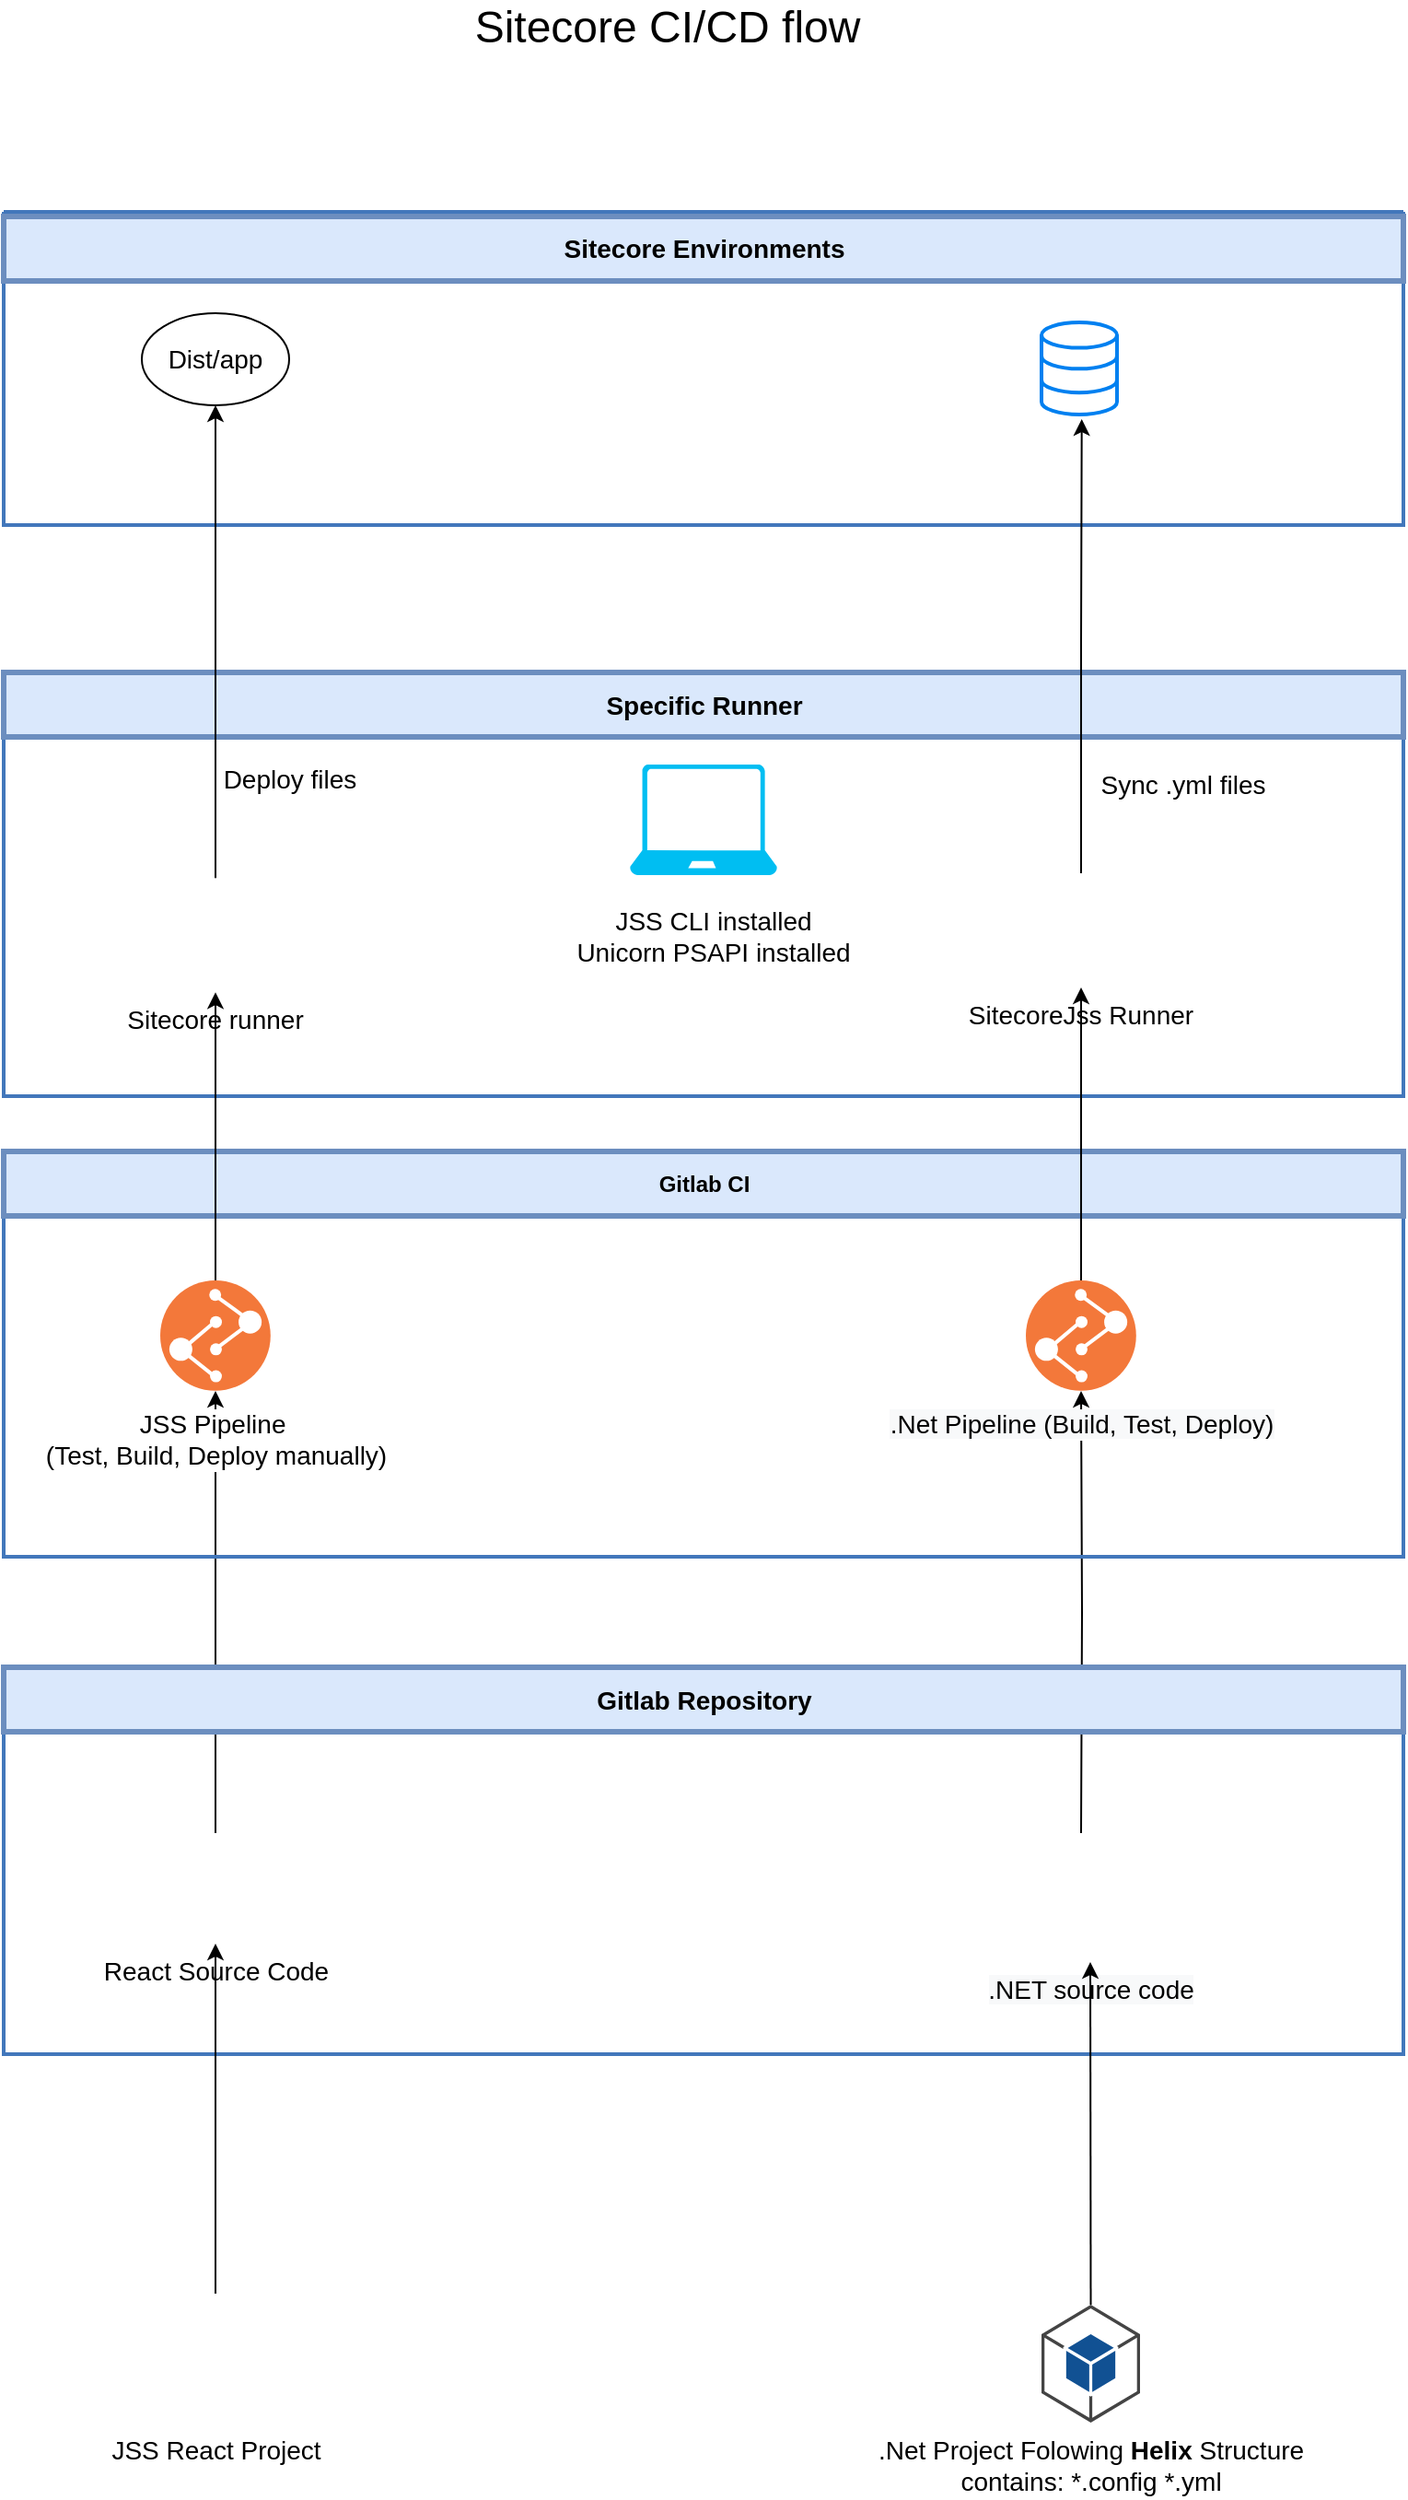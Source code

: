 <mxfile version="13.1.11" type="github">
  <diagram id="YMeWcaonRKde9pnVvLDv" name="Page-1">
    <mxGraphModel dx="1426" dy="702" grid="1" gridSize="10" guides="1" tooltips="1" connect="1" arrows="1" fold="1" page="1" pageScale="1" pageWidth="850" pageHeight="1100" math="0" shadow="0">
      <root>
        <mxCell id="0" />
        <mxCell id="1" parent="0" />
        <mxCell id="kvG1uGzXW2yJ7lgL80eX-1" value="" style="swimlane;shadow=0;labelBackgroundColor=#007FFF;strokeColor=#4277BB;fillColor=none;gradientColor=none;fontColor=#000000;align=right;collapsible=0;startSize=0;strokeWidth=2;swimlaneFillColor=none;" vertex="1" parent="1">
          <mxGeometry x="40" y="160" width="760" height="170" as="geometry" />
        </mxCell>
        <mxCell id="kvG1uGzXW2yJ7lgL80eX-2" value="&lt;font style=&quot;font-size: 14px&quot;&gt;Sitecore Environments&lt;/font&gt;" style="text;html=1;align=center;verticalAlign=middle;shadow=0;dashed=0;strokeColor=#6c8ebf;fillColor=#dae8fc;labelBackgroundColor=none;fontStyle=1;fontSize=12;spacingLeft=0;strokeWidth=3;" vertex="1" parent="kvG1uGzXW2yJ7lgL80eX-1">
          <mxGeometry y="2.5" width="760" height="35" as="geometry" />
        </mxCell>
        <mxCell id="kvG1uGzXW2yJ7lgL80eX-48" value="&lt;font style=&quot;font-size: 14px&quot;&gt;Dist/app&lt;/font&gt;" style="ellipse;whiteSpace=wrap;html=1;" vertex="1" parent="kvG1uGzXW2yJ7lgL80eX-1">
          <mxGeometry x="75" y="55" width="80" height="50" as="geometry" />
        </mxCell>
        <mxCell id="kvG1uGzXW2yJ7lgL80eX-66" value="" style="html=1;verticalLabelPosition=bottom;align=center;labelBackgroundColor=#ffffff;verticalAlign=top;strokeWidth=2;strokeColor=#0080F0;shadow=0;dashed=0;shape=mxgraph.ios7.icons.data;" vertex="1" parent="kvG1uGzXW2yJ7lgL80eX-1">
          <mxGeometry x="563.5" y="60" width="41" height="50" as="geometry" />
        </mxCell>
        <mxCell id="kvG1uGzXW2yJ7lgL80eX-73" value="" style="shape=image;imageAspect=0;aspect=fixed;verticalLabelPosition=bottom;verticalAlign=top;image=https://cdn.iconscout.com/icon/free/png-512/sitecore-2-569212.png;" vertex="1" parent="kvG1uGzXW2yJ7lgL80eX-1">
          <mxGeometry x="330" y="37.5" width="102.5" height="102.5" as="geometry" />
        </mxCell>
        <mxCell id="kvG1uGzXW2yJ7lgL80eX-26" value="" style="edgeStyle=orthogonalEdgeStyle;rounded=0;orthogonalLoop=1;jettySize=auto;html=1;entryX=0.5;entryY=1;entryDx=0;entryDy=0;exitX=0.5;exitY=0;exitDx=0;exitDy=0;" edge="1" parent="1" source="kvG1uGzXW2yJ7lgL80eX-96" target="kvG1uGzXW2yJ7lgL80eX-78">
          <mxGeometry relative="1" as="geometry">
            <mxPoint x="155" y="1040" as="sourcePoint" />
            <mxPoint x="155" y="860" as="targetPoint" />
          </mxGeometry>
        </mxCell>
        <mxCell id="kvG1uGzXW2yJ7lgL80eX-28" value="" style="edgeStyle=orthogonalEdgeStyle;rounded=0;orthogonalLoop=1;jettySize=auto;html=1;entryX=0.5;entryY=1;entryDx=0;entryDy=0;" edge="1" parent="1" target="kvG1uGzXW2yJ7lgL80eX-82">
          <mxGeometry relative="1" as="geometry">
            <mxPoint x="625" y="1040" as="sourcePoint" />
            <mxPoint x="625" y="840" as="targetPoint" />
          </mxGeometry>
        </mxCell>
        <mxCell id="kvG1uGzXW2yJ7lgL80eX-21" value="" style="swimlane;shadow=0;labelBackgroundColor=#007FFF;strokeColor=#4277BB;fillColor=none;gradientColor=none;fontColor=#000000;align=right;collapsible=0;startSize=0;strokeWidth=2;swimlaneFillColor=none;" vertex="1" parent="1">
          <mxGeometry x="40" y="670" width="760" height="220" as="geometry" />
        </mxCell>
        <mxCell id="kvG1uGzXW2yJ7lgL80eX-22" value="Gitlab CI" style="text;html=1;align=center;verticalAlign=middle;shadow=0;dashed=0;strokeColor=#6c8ebf;fillColor=#dae8fc;labelBackgroundColor=none;fontStyle=1;fontSize=12;spacingLeft=0;strokeWidth=3;" vertex="1" parent="kvG1uGzXW2yJ7lgL80eX-21">
          <mxGeometry width="760" height="35" as="geometry" />
        </mxCell>
        <mxCell id="kvG1uGzXW2yJ7lgL80eX-69" value="" style="shape=image;html=1;verticalAlign=top;verticalLabelPosition=bottom;labelBackgroundColor=#ffffff;imageAspect=0;aspect=fixed;image=https://cdn4.iconfinder.com/data/icons/logos-and-brands/512/144_Gitlab_logo_logos-128.png" vertex="1" parent="kvG1uGzXW2yJ7lgL80eX-21">
          <mxGeometry x="328" y="35" width="104" height="104" as="geometry" />
        </mxCell>
        <mxCell id="kvG1uGzXW2yJ7lgL80eX-78" value="&lt;meta charset=&quot;utf-8&quot;&gt;&lt;span style=&quot;color: rgb(0, 0, 0); font-family: helvetica; font-size: 14px; font-style: normal; font-weight: 400; letter-spacing: normal; text-align: center; text-indent: 0px; text-transform: none; word-spacing: 0px; background-color: rgb(255, 255, 255); display: inline; float: none;&quot;&gt;JSS Pipeline&lt;span&gt;&amp;nbsp;&lt;/span&gt;&lt;/span&gt;&lt;br style=&quot;color: rgb(0, 0, 0); font-family: helvetica; font-size: 14px; font-style: normal; font-weight: 400; letter-spacing: normal; text-align: center; text-indent: 0px; text-transform: none; word-spacing: 0px; background-color: rgb(255, 255, 255);&quot;&gt;&lt;span style=&quot;color: rgb(0, 0, 0); font-family: helvetica; font-size: 14px; font-style: normal; font-weight: 400; letter-spacing: normal; text-align: center; text-indent: 0px; text-transform: none; word-spacing: 0px; background-color: rgb(255, 255, 255); display: inline; float: none;&quot;&gt;(Test, Build, Deploy manually)&lt;/span&gt;" style="aspect=fixed;perimeter=ellipsePerimeter;html=1;align=center;shadow=0;dashed=0;fontColor=#4277BB;labelBackgroundColor=#ffffff;fontSize=12;spacingTop=3;image;image=img/lib/ibm/devops/build_test.svg;" vertex="1" parent="kvG1uGzXW2yJ7lgL80eX-21">
          <mxGeometry x="85" y="70" width="60" height="60" as="geometry" />
        </mxCell>
        <mxCell id="kvG1uGzXW2yJ7lgL80eX-82" value="&lt;span style=&quot;color: rgb(0 , 0 , 0) ; font-size: 14px ; background-color: rgb(248 , 249 , 250)&quot;&gt;.Net Pipeline (Build, Test, Deploy)&lt;/span&gt;" style="aspect=fixed;perimeter=ellipsePerimeter;html=1;align=center;shadow=0;dashed=0;fontColor=#4277BB;labelBackgroundColor=#ffffff;fontSize=12;spacingTop=3;image;image=img/lib/ibm/devops/build_test.svg;" vertex="1" parent="kvG1uGzXW2yJ7lgL80eX-21">
          <mxGeometry x="555" y="70" width="60" height="60" as="geometry" />
        </mxCell>
        <mxCell id="kvG1uGzXW2yJ7lgL80eX-38" value="" style="swimlane;shadow=0;labelBackgroundColor=#007FFF;strokeColor=#4277BB;fillColor=none;gradientColor=none;fontColor=#000000;align=right;collapsible=0;startSize=0;strokeWidth=2;swimlaneFillColor=none;" vertex="1" parent="1">
          <mxGeometry x="40" y="410" width="760" height="230" as="geometry" />
        </mxCell>
        <mxCell id="kvG1uGzXW2yJ7lgL80eX-39" value="&lt;font style=&quot;font-size: 14px&quot;&gt;Specific Runner&lt;/font&gt;" style="text;html=1;align=center;verticalAlign=middle;shadow=0;dashed=0;strokeColor=#6c8ebf;fillColor=#dae8fc;labelBackgroundColor=none;fontStyle=1;fontSize=12;spacingLeft=0;strokeWidth=3;" vertex="1" parent="kvG1uGzXW2yJ7lgL80eX-38">
          <mxGeometry width="760" height="35" as="geometry" />
        </mxCell>
        <mxCell id="kvG1uGzXW2yJ7lgL80eX-40" value="&lt;font style=&quot;font-size: 14px&quot;&gt;JSS CLI installed&lt;br&gt;Unicorn PSAPI installed&lt;br&gt;&lt;/font&gt;" style="text;html=1;align=center;verticalAlign=middle;resizable=0;points=[];autosize=1;" vertex="1" parent="kvG1uGzXW2yJ7lgL80eX-38">
          <mxGeometry x="305" y="122.6" width="160" height="40" as="geometry" />
        </mxCell>
        <mxCell id="kvG1uGzXW2yJ7lgL80eX-71" value="" style="verticalLabelPosition=bottom;html=1;verticalAlign=top;align=center;strokeColor=none;fillColor=#00BEF2;shape=mxgraph.azure.laptop;pointerEvents=1;" vertex="1" parent="kvG1uGzXW2yJ7lgL80eX-38">
          <mxGeometry x="340" y="50" width="80" height="60" as="geometry" />
        </mxCell>
        <mxCell id="kvG1uGzXW2yJ7lgL80eX-83" value="Sitecore runner" style="shape=image;imageAspect=0;aspect=fixed;verticalLabelPosition=bottom;verticalAlign=top;image=https://blog.56k.cloud/content/images/2020/03/runner_logo.png;fontSize=14;" vertex="1" parent="kvG1uGzXW2yJ7lgL80eX-38">
          <mxGeometry x="84" y="111.6" width="62" height="62" as="geometry" />
        </mxCell>
        <mxCell id="kvG1uGzXW2yJ7lgL80eX-84" value="SitecoreJss Runner" style="shape=image;imageAspect=0;aspect=fixed;verticalLabelPosition=bottom;verticalAlign=top;image=https://blog.56k.cloud/content/images/2020/03/runner_logo.png;fontSize=14;" vertex="1" parent="kvG1uGzXW2yJ7lgL80eX-38">
          <mxGeometry x="554" y="109" width="62" height="62" as="geometry" />
        </mxCell>
        <mxCell id="kvG1uGzXW2yJ7lgL80eX-45" style="edgeStyle=orthogonalEdgeStyle;rounded=0;orthogonalLoop=1;jettySize=auto;html=1;exitX=0.5;exitY=0;exitDx=0;exitDy=0;entryX=0.5;entryY=1;entryDx=0;entryDy=0;" edge="1" parent="1" source="kvG1uGzXW2yJ7lgL80eX-78" target="kvG1uGzXW2yJ7lgL80eX-83">
          <mxGeometry relative="1" as="geometry">
            <mxPoint x="155" y="770" as="sourcePoint" />
            <mxPoint x="155" y="582.6" as="targetPoint" />
          </mxGeometry>
        </mxCell>
        <mxCell id="kvG1uGzXW2yJ7lgL80eX-47" style="edgeStyle=orthogonalEdgeStyle;rounded=0;orthogonalLoop=1;jettySize=auto;html=1;exitX=0.5;exitY=0;exitDx=0;exitDy=0;entryX=0.5;entryY=1;entryDx=0;entryDy=0;" edge="1" parent="1" source="kvG1uGzXW2yJ7lgL80eX-82" target="kvG1uGzXW2yJ7lgL80eX-84">
          <mxGeometry relative="1" as="geometry">
            <mxPoint x="625" y="770" as="sourcePoint" />
            <mxPoint x="625" y="582.6" as="targetPoint" />
          </mxGeometry>
        </mxCell>
        <mxCell id="kvG1uGzXW2yJ7lgL80eX-49" value="" style="edgeStyle=orthogonalEdgeStyle;rounded=0;orthogonalLoop=1;jettySize=auto;html=1;exitX=0.5;exitY=0;exitDx=0;exitDy=0;" edge="1" parent="1" source="kvG1uGzXW2yJ7lgL80eX-83" target="kvG1uGzXW2yJ7lgL80eX-48">
          <mxGeometry relative="1" as="geometry">
            <mxPoint x="155" y="490" as="sourcePoint" />
          </mxGeometry>
        </mxCell>
        <mxCell id="kvG1uGzXW2yJ7lgL80eX-50" value="&lt;font style=&quot;font-size: 14px&quot;&gt;Deploy files&lt;/font&gt;" style="edgeLabel;html=1;align=center;verticalAlign=middle;resizable=0;points=[];" vertex="1" connectable="0" parent="kvG1uGzXW2yJ7lgL80eX-49">
          <mxGeometry x="0.286" y="2" relative="1" as="geometry">
            <mxPoint x="42" y="111" as="offset" />
          </mxGeometry>
        </mxCell>
        <mxCell id="kvG1uGzXW2yJ7lgL80eX-52" value="" style="edgeStyle=orthogonalEdgeStyle;rounded=0;orthogonalLoop=1;jettySize=auto;html=1;entryX=0.533;entryY=1.05;entryDx=0;entryDy=0;entryPerimeter=0;exitX=0.5;exitY=0;exitDx=0;exitDy=0;" edge="1" parent="1" source="kvG1uGzXW2yJ7lgL80eX-84" target="kvG1uGzXW2yJ7lgL80eX-66">
          <mxGeometry relative="1" as="geometry">
            <mxPoint x="625" y="532.6" as="sourcePoint" />
            <mxPoint x="625" y="310" as="targetPoint" />
          </mxGeometry>
        </mxCell>
        <mxCell id="kvG1uGzXW2yJ7lgL80eX-53" value="&lt;font style=&quot;font-size: 14px&quot;&gt;Sync .yml files&lt;/font&gt;" style="edgeLabel;html=1;align=center;verticalAlign=middle;resizable=0;points=[];" vertex="1" connectable="0" parent="kvG1uGzXW2yJ7lgL80eX-52">
          <mxGeometry x="0.086" relative="1" as="geometry">
            <mxPoint x="54.6" y="85.6" as="offset" />
          </mxGeometry>
        </mxCell>
        <mxCell id="kvG1uGzXW2yJ7lgL80eX-77" value="&lt;font style=&quot;font-size: 24px&quot;&gt;Sitecore CI/CD flow&lt;/font&gt;" style="text;html=1;align=center;verticalAlign=middle;resizable=0;points=[];autosize=1;" vertex="1" parent="1">
          <mxGeometry x="290" y="50" width="220" height="20" as="geometry" />
        </mxCell>
        <mxCell id="kvG1uGzXW2yJ7lgL80eX-93" value="" style="swimlane;shadow=0;labelBackgroundColor=#007FFF;strokeColor=#4277BB;fillColor=none;gradientColor=none;fontColor=#000000;align=right;collapsible=0;startSize=0;strokeWidth=2;swimlaneFillColor=none;" vertex="1" parent="1">
          <mxGeometry x="40" y="950" width="760" height="210" as="geometry" />
        </mxCell>
        <mxCell id="kvG1uGzXW2yJ7lgL80eX-94" value="&lt;font style=&quot;font-size: 14px&quot;&gt;Gitlab Repository&lt;/font&gt;" style="text;html=1;align=center;verticalAlign=middle;shadow=0;dashed=0;strokeColor=#6c8ebf;fillColor=#dae8fc;labelBackgroundColor=none;fontStyle=1;fontSize=12;spacingLeft=0;strokeWidth=3;" vertex="1" parent="kvG1uGzXW2yJ7lgL80eX-93">
          <mxGeometry width="760" height="35" as="geometry" />
        </mxCell>
        <mxCell id="kvG1uGzXW2yJ7lgL80eX-96" value="React Source Code" style="shape=image;html=1;verticalAlign=top;verticalLabelPosition=bottom;labelBackgroundColor=#ffffff;imageAspect=0;aspect=fixed;image=https://cdn0.iconfinder.com/data/icons/small-n-flat/24/678123-file-code-128.png;fontSize=14;" vertex="1" parent="kvG1uGzXW2yJ7lgL80eX-93">
          <mxGeometry x="85" y="90" width="60" height="60" as="geometry" />
        </mxCell>
        <mxCell id="kvG1uGzXW2yJ7lgL80eX-97" value="&lt;span style=&quot;background-color: rgb(248 , 249 , 250)&quot;&gt;.NET source code&lt;/span&gt;" style="shape=image;html=1;verticalAlign=top;verticalLabelPosition=bottom;labelBackgroundColor=#ffffff;imageAspect=0;aspect=fixed;image=https://cdn0.iconfinder.com/data/icons/small-n-flat/24/678123-file-code-128.png;fontSize=14;" vertex="1" parent="kvG1uGzXW2yJ7lgL80eX-93">
          <mxGeometry x="560" y="100" width="60" height="60" as="geometry" />
        </mxCell>
        <mxCell id="kvG1uGzXW2yJ7lgL80eX-102" style="edgeStyle=none;rounded=0;orthogonalLoop=1;jettySize=auto;html=1;exitX=0.5;exitY=0;exitDx=0;exitDy=0;entryX=0.5;entryY=1;entryDx=0;entryDy=0;fontSize=14;" edge="1" parent="1" source="kvG1uGzXW2yJ7lgL80eX-98" target="kvG1uGzXW2yJ7lgL80eX-96">
          <mxGeometry relative="1" as="geometry" />
        </mxCell>
        <mxCell id="kvG1uGzXW2yJ7lgL80eX-98" value="JSS React Project" style="shape=image;html=1;verticalAlign=top;verticalLabelPosition=bottom;labelBackgroundColor=#ffffff;imageAspect=0;aspect=fixed;image=https://cdn4.iconfinder.com/data/icons/logos-3/600/React.js_logo-128.png;fontSize=14;" vertex="1" parent="1">
          <mxGeometry x="120" y="1290" width="70" height="70" as="geometry" />
        </mxCell>
        <mxCell id="kvG1uGzXW2yJ7lgL80eX-103" style="edgeStyle=none;rounded=0;orthogonalLoop=1;jettySize=auto;html=1;exitX=0.5;exitY=0;exitDx=0;exitDy=0;exitPerimeter=0;fontSize=14;entryX=0.5;entryY=1;entryDx=0;entryDy=0;" edge="1" parent="1" source="kvG1uGzXW2yJ7lgL80eX-101" target="kvG1uGzXW2yJ7lgL80eX-97">
          <mxGeometry relative="1" as="geometry">
            <mxPoint x="630" y="1160" as="targetPoint" />
          </mxGeometry>
        </mxCell>
        <mxCell id="kvG1uGzXW2yJ7lgL80eX-101" value=".Net Project Folowing&amp;nbsp;&lt;b&gt;Helix&lt;/b&gt;&amp;nbsp;Structure&lt;br&gt;contains: *.config *.yml" style="outlineConnect=0;dashed=0;verticalLabelPosition=bottom;verticalAlign=top;align=center;html=1;shape=mxgraph.aws3.android;fillColor=#115193;gradientColor=none;fontSize=14;" vertex="1" parent="1">
          <mxGeometry x="603.5" y="1296" width="53.5" height="64" as="geometry" />
        </mxCell>
      </root>
    </mxGraphModel>
  </diagram>
</mxfile>
